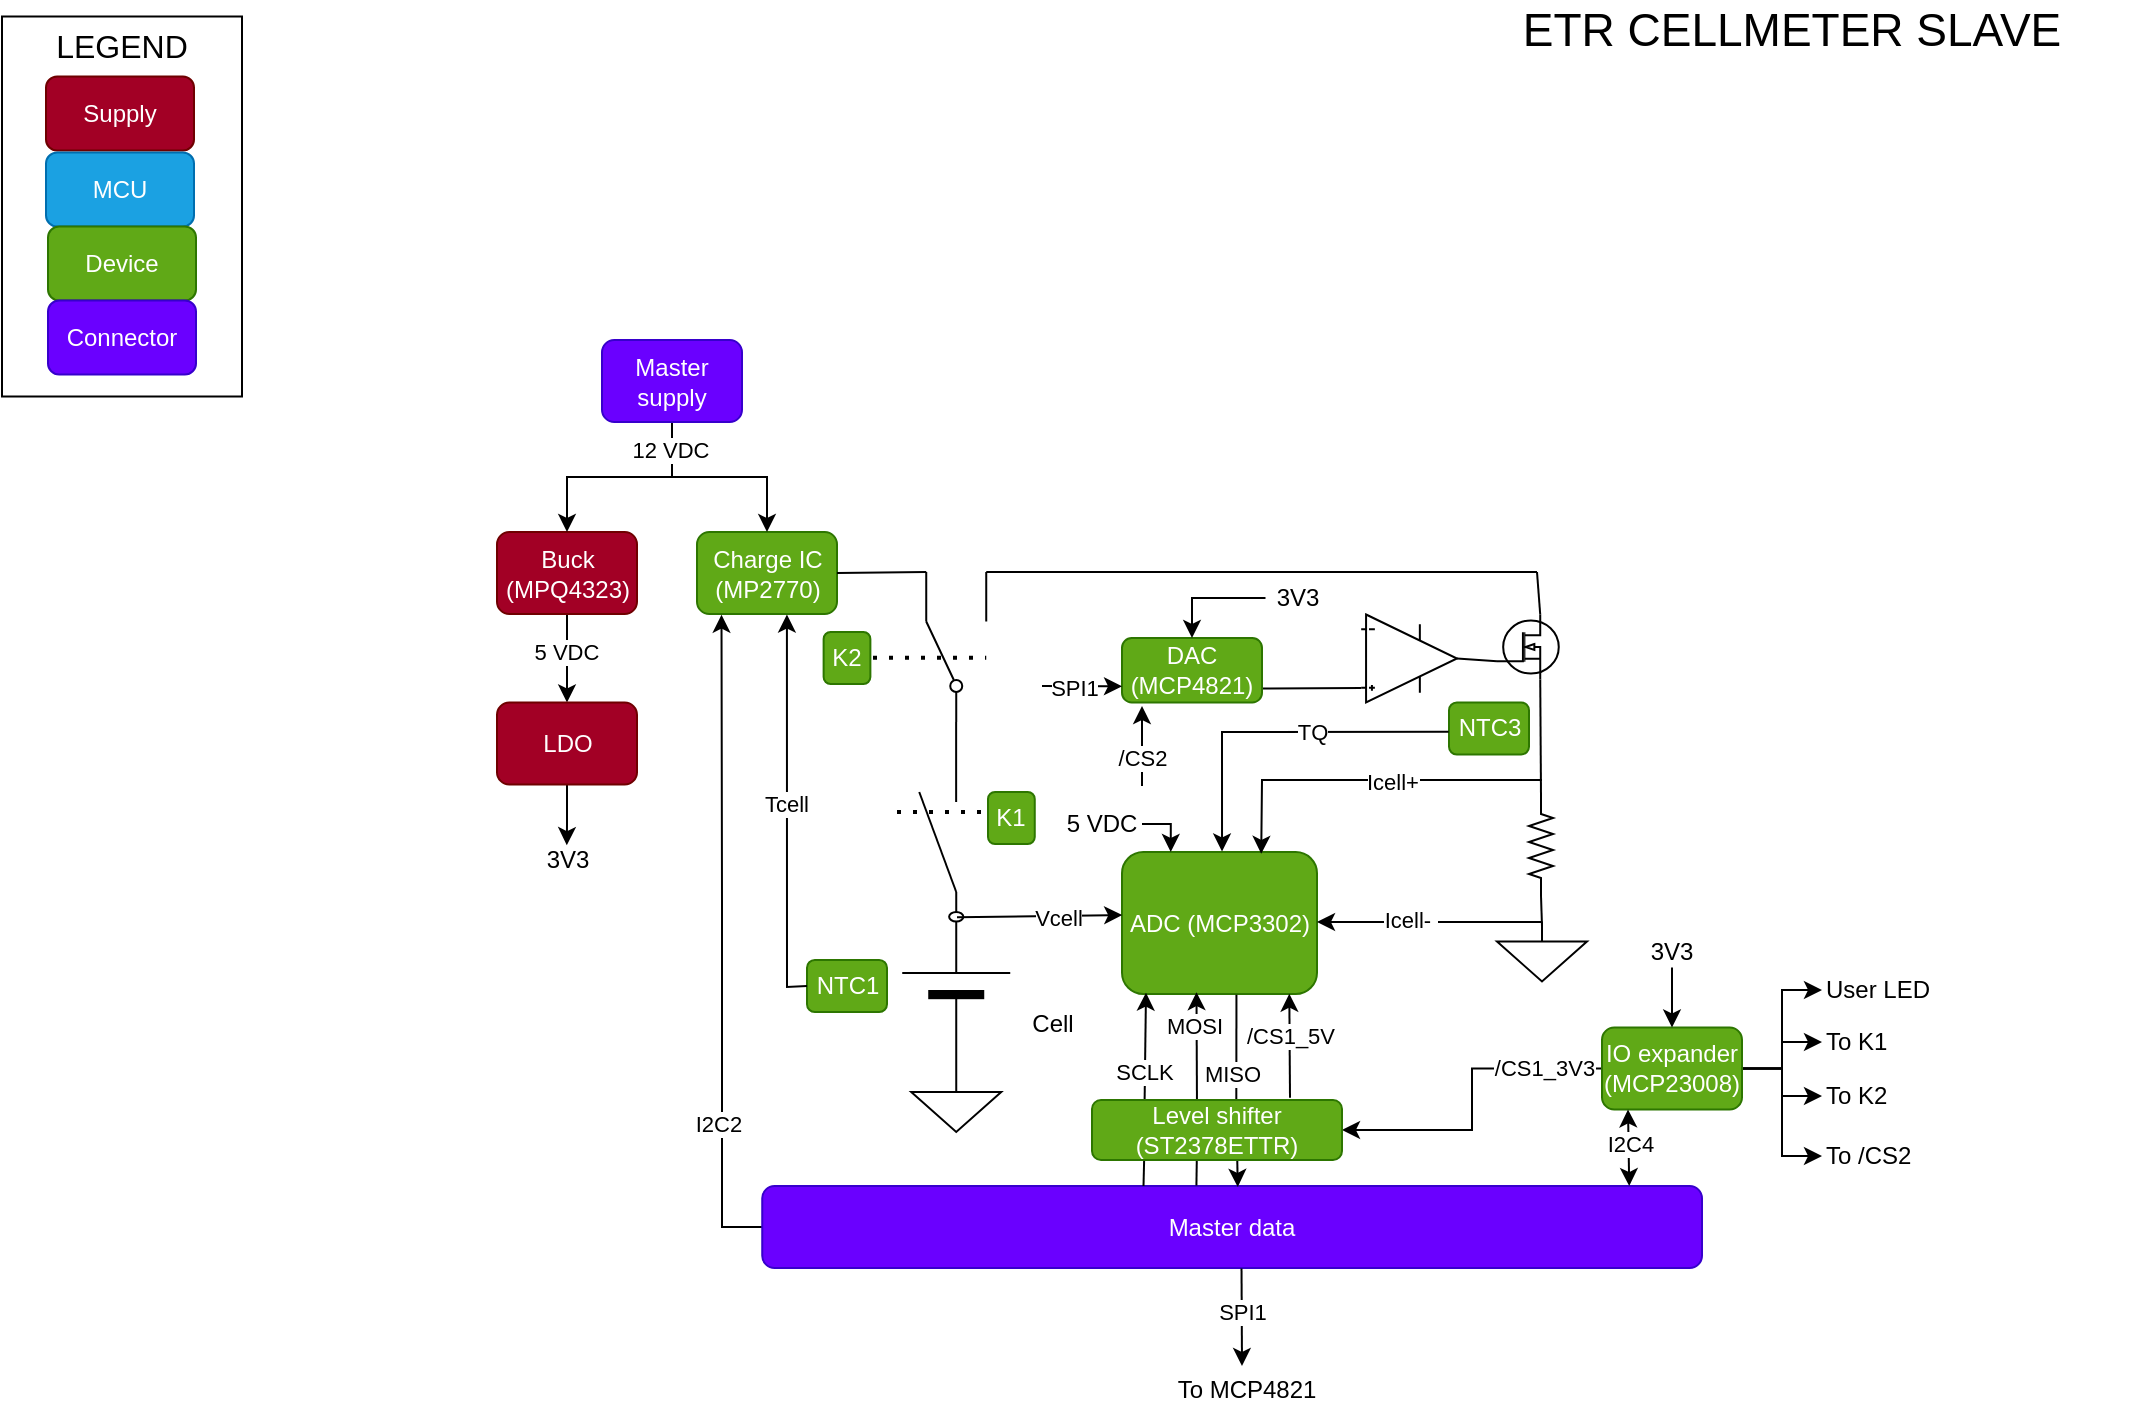 <mxfile version="24.7.8">
  <diagram name="Página-1" id="09JJ-2Q4v-_cBHMZNysy">
    <mxGraphModel dx="574" dy="334" grid="1" gridSize="10" guides="1" tooltips="1" connect="1" arrows="1" fold="1" page="1" pageScale="1" pageWidth="1169" pageHeight="827" math="0" shadow="0">
      <root>
        <mxCell id="0" />
        <mxCell id="1" parent="0" />
        <mxCell id="zhuEXethNhvUOcfG38XL-1" value="Supply" style="rounded=1;whiteSpace=wrap;html=1;fillColor=#a20025;fontColor=#ffffff;strokeColor=#6F0000;" parent="1" vertex="1">
          <mxGeometry x="102" y="68.25" width="74" height="37" as="geometry" />
        </mxCell>
        <mxCell id="zhuEXethNhvUOcfG38XL-2" value="MCU" style="rounded=1;whiteSpace=wrap;html=1;fillColor=#1ba1e2;fontColor=#ffffff;strokeColor=#006EAF;" parent="1" vertex="1">
          <mxGeometry x="102" y="106.25" width="74" height="37" as="geometry" />
        </mxCell>
        <mxCell id="zhuEXethNhvUOcfG38XL-3" value="Device" style="rounded=1;whiteSpace=wrap;html=1;fillColor=#60a917;fontColor=#ffffff;strokeColor=#2D7600;" parent="1" vertex="1">
          <mxGeometry x="103" y="143.25" width="74" height="37" as="geometry" />
        </mxCell>
        <mxCell id="zhuEXethNhvUOcfG38XL-4" value="&lt;font style=&quot;font-size: 16px;&quot;&gt;LEGEND&lt;/font&gt;" style="text;html=1;align=center;verticalAlign=middle;whiteSpace=wrap;rounded=0;" parent="1" vertex="1">
          <mxGeometry x="110" y="38.25" width="60" height="30" as="geometry" />
        </mxCell>
        <mxCell id="zhuEXethNhvUOcfG38XL-5" value="" style="rounded=0;whiteSpace=wrap;html=1;gradientColor=none;fillColor=none;" parent="1" vertex="1">
          <mxGeometry x="80" y="38.25" width="120" height="190" as="geometry" />
        </mxCell>
        <mxCell id="zhuEXethNhvUOcfG38XL-6" value="Connector" style="rounded=1;whiteSpace=wrap;html=1;fillColor=#6a00ff;fontColor=#ffffff;strokeColor=#3700CC;" parent="1" vertex="1">
          <mxGeometry x="103" y="180.25" width="74" height="37" as="geometry" />
        </mxCell>
        <mxCell id="zhuEXethNhvUOcfG38XL-7" value="" style="verticalLabelPosition=bottom;shadow=0;dashed=0;align=center;fillColor=strokeColor;html=1;verticalAlign=top;strokeWidth=1;shape=mxgraph.electrical.miscellaneous.monocell_battery;direction=north;" parent="1" vertex="1">
          <mxGeometry x="530.12" y="476" width="54" height="90" as="geometry" />
        </mxCell>
        <mxCell id="zhuEXethNhvUOcfG38XL-8" value="" style="pointerEvents=1;verticalLabelPosition=bottom;shadow=0;dashed=0;align=center;html=1;verticalAlign=top;shape=mxgraph.electrical.signal_sources.signal_ground;" parent="1" vertex="1">
          <mxGeometry x="534.62" y="566" width="45" height="30" as="geometry" />
        </mxCell>
        <mxCell id="zhuEXethNhvUOcfG38XL-10" value="" style="pointerEvents=1;verticalLabelPosition=bottom;shadow=0;dashed=0;align=center;html=1;verticalAlign=top;shape=mxgraph.electrical.electro-mechanical.twoWayContact2;elSwitchState=1;direction=north;" parent="1" vertex="1">
          <mxGeometry x="542.12" y="316" width="30" height="75" as="geometry" />
        </mxCell>
        <mxCell id="zhuEXethNhvUOcfG38XL-11" value="" style="endArrow=none;html=1;rounded=0;exitX=1;exitY=0.5;exitDx=0;exitDy=0;exitPerimeter=0;" parent="1" source="zhuEXethNhvUOcfG38XL-7" edge="1">
          <mxGeometry width="50" height="50" relative="1" as="geometry">
            <mxPoint x="556.37" y="476" as="sourcePoint" />
            <mxPoint x="538.62" y="426" as="targetPoint" />
          </mxGeometry>
        </mxCell>
        <mxCell id="zhuEXethNhvUOcfG38XL-12" value="" style="endArrow=none;html=1;rounded=0;" parent="1" edge="1">
          <mxGeometry width="50" height="50" relative="1" as="geometry">
            <mxPoint x="557.07" y="431" as="sourcePoint" />
            <mxPoint x="557.07" y="391" as="targetPoint" />
          </mxGeometry>
        </mxCell>
        <mxCell id="zhuEXethNhvUOcfG38XL-13" value="" style="endArrow=none;dashed=1;html=1;dashPattern=1 3;strokeWidth=2;rounded=0;entryX=0.028;entryY=0.385;entryDx=0;entryDy=0;entryPerimeter=0;" parent="1" edge="1">
          <mxGeometry width="50" height="50" relative="1" as="geometry">
            <mxPoint x="527.5" y="436" as="sourcePoint" />
            <mxPoint x="584.12" y="436.01" as="targetPoint" />
            <Array as="points">
              <mxPoint x="557.5" y="436" />
            </Array>
          </mxGeometry>
        </mxCell>
        <mxCell id="zhuEXethNhvUOcfG38XL-14" value="K1" style="rounded=1;whiteSpace=wrap;html=1;fillColor=#60a917;fontColor=#ffffff;strokeColor=#2D7600;" parent="1" vertex="1">
          <mxGeometry x="573" y="426" width="23.38" height="26" as="geometry" />
        </mxCell>
        <mxCell id="zhuEXethNhvUOcfG38XL-15" value="NTC1" style="rounded=1;whiteSpace=wrap;html=1;fillColor=#60a917;fontColor=#ffffff;strokeColor=#2D7600;" parent="1" vertex="1">
          <mxGeometry x="482.5" y="510" width="40" height="26" as="geometry" />
        </mxCell>
        <mxCell id="zhuEXethNhvUOcfG38XL-16" value="Charge IC (MP2770)" style="rounded=1;whiteSpace=wrap;html=1;fillColor=#60a917;fontColor=#ffffff;strokeColor=#2D7600;" parent="1" vertex="1">
          <mxGeometry x="427.5" y="296" width="70" height="41" as="geometry" />
        </mxCell>
        <mxCell id="zhuEXethNhvUOcfG38XL-17" value="ADC (MCP3302)" style="rounded=1;whiteSpace=wrap;html=1;fillColor=#60a917;fontColor=#ffffff;strokeColor=#2D7600;" parent="1" vertex="1">
          <mxGeometry x="640" y="456" width="97.5" height="71" as="geometry" />
        </mxCell>
        <mxCell id="zhuEXethNhvUOcfG38XL-18" value="" style="endArrow=none;html=1;rounded=0;entryX=1;entryY=0.5;entryDx=0;entryDy=0;exitX=1;exitY=0;exitDx=0;exitDy=0;" parent="1" source="zhuEXethNhvUOcfG38XL-10" target="zhuEXethNhvUOcfG38XL-16" edge="1">
          <mxGeometry width="50" height="50" relative="1" as="geometry">
            <mxPoint x="537.5" y="316" as="sourcePoint" />
            <mxPoint x="557.5" y="296" as="targetPoint" />
          </mxGeometry>
        </mxCell>
        <mxCell id="jWppwqNt7H5n1gRvK8t4-53" value="" style="edgeStyle=orthogonalEdgeStyle;rounded=0;orthogonalLoop=1;jettySize=auto;html=1;" edge="1" parent="1" source="zhuEXethNhvUOcfG38XL-20" target="jWppwqNt7H5n1gRvK8t4-52">
          <mxGeometry relative="1" as="geometry" />
        </mxCell>
        <mxCell id="jWppwqNt7H5n1gRvK8t4-55" value="5 VDC" style="edgeLabel;html=1;align=center;verticalAlign=middle;resizable=0;points=[];" vertex="1" connectable="0" parent="jWppwqNt7H5n1gRvK8t4-53">
          <mxGeometry x="-0.168" y="-1" relative="1" as="geometry">
            <mxPoint as="offset" />
          </mxGeometry>
        </mxCell>
        <mxCell id="zhuEXethNhvUOcfG38XL-20" value="Buck (MPQ4323)" style="rounded=1;whiteSpace=wrap;html=1;fillColor=#a20025;fontColor=#ffffff;strokeColor=#6F0000;" parent="1" vertex="1">
          <mxGeometry x="327.5" y="296" width="70" height="41" as="geometry" />
        </mxCell>
        <mxCell id="zhuEXethNhvUOcfG38XL-21" value="" style="ellipse;whiteSpace=wrap;html=1;fillColor=#FFFFFF;" parent="1" vertex="1">
          <mxGeometry x="553.56" y="486" width="7.12" height="4.75" as="geometry" />
        </mxCell>
        <mxCell id="zhuEXethNhvUOcfG38XL-22" value="" style="verticalLabelPosition=bottom;shadow=0;dashed=0;align=center;html=1;verticalAlign=top;shape=mxgraph.electrical.mosfets1.n-channel_mosfet_1;direction=east;" parent="1" vertex="1">
          <mxGeometry x="827.5" y="337.25" width="30.88" height="32.5" as="geometry" />
        </mxCell>
        <mxCell id="zhuEXethNhvUOcfG38XL-23" value="" style="verticalLabelPosition=bottom;shadow=0;dashed=0;align=center;html=1;verticalAlign=top;shape=mxgraph.electrical.abstract.operational_amp_1;" parent="1" vertex="1">
          <mxGeometry x="759.59" y="337.25" width="47.91" height="44" as="geometry" />
        </mxCell>
        <mxCell id="zhuEXethNhvUOcfG38XL-24" value="" style="endArrow=none;html=1;rounded=0;exitX=1;exitY=0.5;exitDx=0;exitDy=0;exitPerimeter=0;entryX=0;entryY=0.72;entryDx=0;entryDy=0;entryPerimeter=0;" parent="1" source="zhuEXethNhvUOcfG38XL-23" target="zhuEXethNhvUOcfG38XL-22" edge="1">
          <mxGeometry width="50" height="50" relative="1" as="geometry">
            <mxPoint x="677.5" y="386" as="sourcePoint" />
            <mxPoint x="727.5" y="336" as="targetPoint" />
          </mxGeometry>
        </mxCell>
        <mxCell id="zhuEXethNhvUOcfG38XL-26" value="" style="endArrow=none;html=1;rounded=0;exitX=0.967;exitY=0.782;exitDx=0;exitDy=0;exitPerimeter=0;entryX=0;entryY=0.835;entryDx=0;entryDy=0;entryPerimeter=0;" parent="1" source="jWppwqNt7H5n1gRvK8t4-11" target="zhuEXethNhvUOcfG38XL-23" edge="1">
          <mxGeometry width="50" height="50" relative="1" as="geometry">
            <mxPoint x="738.54" y="373.91" as="sourcePoint" />
            <mxPoint x="798.54" y="326.25" as="targetPoint" />
          </mxGeometry>
        </mxCell>
        <mxCell id="zhuEXethNhvUOcfG38XL-27" value="" style="pointerEvents=1;verticalLabelPosition=bottom;shadow=0;dashed=0;align=center;html=1;verticalAlign=top;shape=mxgraph.electrical.resistors.resistor_2;rotation=0;direction=south;" parent="1" vertex="1">
          <mxGeometry x="843.5" y="428" width="12" height="50" as="geometry" />
        </mxCell>
        <mxCell id="zhuEXethNhvUOcfG38XL-28" value="" style="pointerEvents=1;verticalLabelPosition=bottom;shadow=0;dashed=0;align=center;html=1;verticalAlign=top;shape=mxgraph.electrical.signal_sources.signal_ground;" parent="1" vertex="1">
          <mxGeometry x="827.5" y="490.75" width="45" height="30" as="geometry" />
        </mxCell>
        <mxCell id="zhuEXethNhvUOcfG38XL-29" value="" style="endArrow=classic;html=1;rounded=0;entryX=0.428;entryY=0.994;entryDx=0;entryDy=0;entryPerimeter=0;exitX=0;exitY=0.5;exitDx=0;exitDy=0;" parent="1" source="zhuEXethNhvUOcfG38XL-15" edge="1">
          <mxGeometry width="50" height="50" relative="1" as="geometry">
            <mxPoint x="480" y="523" as="sourcePoint" />
            <mxPoint x="472.46" y="337.254" as="targetPoint" />
            <Array as="points">
              <mxPoint x="472.5" y="523.5" />
            </Array>
          </mxGeometry>
        </mxCell>
        <mxCell id="zhuEXethNhvUOcfG38XL-30" value="Tcell" style="edgeLabel;html=1;align=center;verticalAlign=middle;resizable=0;points=[];" parent="zhuEXethNhvUOcfG38XL-29" vertex="1" connectable="0">
          <mxGeometry x="0.041" y="1" relative="1" as="geometry">
            <mxPoint as="offset" />
          </mxGeometry>
        </mxCell>
        <mxCell id="zhuEXethNhvUOcfG38XL-31" value="" style="edgeStyle=orthogonalEdgeStyle;rounded=0;orthogonalLoop=1;jettySize=auto;html=1;" parent="1" target="zhuEXethNhvUOcfG38XL-17" edge="1">
          <mxGeometry relative="1" as="geometry">
            <mxPoint x="850" y="491" as="sourcePoint" />
          </mxGeometry>
        </mxCell>
        <mxCell id="jWppwqNt7H5n1gRvK8t4-70" value="Icell-&amp;nbsp;" style="edgeLabel;html=1;align=center;verticalAlign=middle;resizable=0;points=[];" vertex="1" connectable="0" parent="zhuEXethNhvUOcfG38XL-31">
          <mxGeometry x="0.173" y="-1" relative="1" as="geometry">
            <mxPoint as="offset" />
          </mxGeometry>
        </mxCell>
        <mxCell id="zhuEXethNhvUOcfG38XL-34" value="" style="endArrow=classic;html=1;rounded=0;exitX=0.553;exitY=0.561;exitDx=0;exitDy=0;exitPerimeter=0;entryX=0.001;entryY=0.444;entryDx=0;entryDy=0;entryPerimeter=0;" parent="1" source="zhuEXethNhvUOcfG38XL-21" edge="1" target="zhuEXethNhvUOcfG38XL-17">
          <mxGeometry width="50" height="50" relative="1" as="geometry">
            <mxPoint x="647.5" y="506" as="sourcePoint" />
            <mxPoint x="640" y="490" as="targetPoint" />
          </mxGeometry>
        </mxCell>
        <mxCell id="zhuEXethNhvUOcfG38XL-35" value="Vcell" style="edgeLabel;html=1;align=center;verticalAlign=middle;resizable=0;points=[];" parent="zhuEXethNhvUOcfG38XL-34" vertex="1" connectable="0">
          <mxGeometry x="0.225" y="-1" relative="1" as="geometry">
            <mxPoint as="offset" />
          </mxGeometry>
        </mxCell>
        <mxCell id="zhuEXethNhvUOcfG38XL-36" value="K2" style="rounded=1;whiteSpace=wrap;html=1;fillColor=#60a917;fontColor=#ffffff;strokeColor=#2D7600;" parent="1" vertex="1">
          <mxGeometry x="490.81" y="346" width="23.38" height="26" as="geometry" />
        </mxCell>
        <mxCell id="zhuEXethNhvUOcfG38XL-37" value="" style="endArrow=none;dashed=1;html=1;dashPattern=1 3;strokeWidth=2;rounded=0;entryX=0.028;entryY=0.385;entryDx=0;entryDy=0;entryPerimeter=0;" parent="1" edge="1">
          <mxGeometry width="50" height="50" relative="1" as="geometry">
            <mxPoint x="515.5" y="358.83" as="sourcePoint" />
            <mxPoint x="572.12" y="358.84" as="targetPoint" />
            <Array as="points">
              <mxPoint x="545.5" y="358.83" />
            </Array>
          </mxGeometry>
        </mxCell>
        <mxCell id="zhuEXethNhvUOcfG38XL-38" value="" style="endArrow=classic;html=1;rounded=0;entryX=0.714;entryY=0.013;entryDx=0;entryDy=0;entryPerimeter=0;" parent="1" target="zhuEXethNhvUOcfG38XL-17" edge="1">
          <mxGeometry width="50" height="50" relative="1" as="geometry">
            <mxPoint x="850" y="420" as="sourcePoint" />
            <mxPoint x="707.5" y="446" as="targetPoint" />
            <Array as="points">
              <mxPoint x="710" y="420" />
            </Array>
          </mxGeometry>
        </mxCell>
        <mxCell id="zhuEXethNhvUOcfG38XL-39" value="Icell+" style="edgeLabel;html=1;align=center;verticalAlign=middle;resizable=0;points=[];" parent="zhuEXethNhvUOcfG38XL-38" vertex="1" connectable="0">
          <mxGeometry x="-0.154" y="1" relative="1" as="geometry">
            <mxPoint as="offset" />
          </mxGeometry>
        </mxCell>
        <mxCell id="zhuEXethNhvUOcfG38XL-40" value="" style="endArrow=none;html=1;rounded=0;exitX=0;exitY=0.5;exitDx=0;exitDy=0;exitPerimeter=0;entryX=0.7;entryY=1;entryDx=0;entryDy=0;entryPerimeter=0;" parent="1" source="zhuEXethNhvUOcfG38XL-27" target="zhuEXethNhvUOcfG38XL-22" edge="1">
          <mxGeometry width="50" height="50" relative="1" as="geometry">
            <mxPoint x="857.5" y="456" as="sourcePoint" />
            <mxPoint x="827.5" y="376" as="targetPoint" />
          </mxGeometry>
        </mxCell>
        <mxCell id="zhuEXethNhvUOcfG38XL-41" value="" style="endArrow=none;html=1;rounded=0;exitX=1;exitY=1;exitDx=0;exitDy=0;" parent="1" source="zhuEXethNhvUOcfG38XL-10" edge="1">
          <mxGeometry width="50" height="50" relative="1" as="geometry">
            <mxPoint x="577.5" y="316" as="sourcePoint" />
            <mxPoint x="847.5" y="316" as="targetPoint" />
          </mxGeometry>
        </mxCell>
        <mxCell id="zhuEXethNhvUOcfG38XL-42" value="" style="endArrow=none;html=1;rounded=0;exitX=0.7;exitY=0;exitDx=0;exitDy=0;exitPerimeter=0;" parent="1" source="zhuEXethNhvUOcfG38XL-22" edge="1">
          <mxGeometry width="50" height="50" relative="1" as="geometry">
            <mxPoint x="787.5" y="356" as="sourcePoint" />
            <mxPoint x="847.5" y="316" as="targetPoint" />
            <Array as="points" />
          </mxGeometry>
        </mxCell>
        <mxCell id="zhuEXethNhvUOcfG38XL-43" value="NTC3" style="rounded=1;whiteSpace=wrap;html=1;fillColor=#60a917;fontColor=#ffffff;strokeColor=#2D7600;" parent="1" vertex="1">
          <mxGeometry x="803.5" y="381.25" width="40" height="26" as="geometry" />
        </mxCell>
        <mxCell id="zhuEXethNhvUOcfG38XL-44" value="" style="endArrow=classic;html=1;rounded=0;entryX=0.513;entryY=-0.004;entryDx=0;entryDy=0;exitX=-0.004;exitY=0.564;exitDx=0;exitDy=0;exitPerimeter=0;entryPerimeter=0;" parent="1" source="zhuEXethNhvUOcfG38XL-43" target="zhuEXethNhvUOcfG38XL-17" edge="1">
          <mxGeometry width="50" height="50" relative="1" as="geometry">
            <mxPoint x="767.5" y="396" as="sourcePoint" />
            <mxPoint x="687.5" y="436" as="targetPoint" />
            <Array as="points">
              <mxPoint x="690" y="396" />
            </Array>
          </mxGeometry>
        </mxCell>
        <mxCell id="zhuEXethNhvUOcfG38XL-45" value="TQ" style="edgeLabel;html=1;align=center;verticalAlign=middle;resizable=0;points=[];" parent="zhuEXethNhvUOcfG38XL-44" vertex="1" connectable="0">
          <mxGeometry x="-0.207" relative="1" as="geometry">
            <mxPoint as="offset" />
          </mxGeometry>
        </mxCell>
        <mxCell id="zhuEXethNhvUOcfG38XL-47" value="" style="endArrow=none;html=1;rounded=0;entryX=1;entryY=0.5;entryDx=0;entryDy=0;entryPerimeter=0;" parent="1" target="zhuEXethNhvUOcfG38XL-27" edge="1">
          <mxGeometry width="50" height="50" relative="1" as="geometry">
            <mxPoint x="850" y="493" as="sourcePoint" />
            <mxPoint x="880" y="443" as="targetPoint" />
          </mxGeometry>
        </mxCell>
        <mxCell id="jWppwqNt7H5n1gRvK8t4-41" style="edgeStyle=orthogonalEdgeStyle;rounded=0;orthogonalLoop=1;jettySize=auto;html=1;" edge="1" parent="1" source="jWppwqNt7H5n1gRvK8t4-1" target="zhuEXethNhvUOcfG38XL-16">
          <mxGeometry relative="1" as="geometry" />
        </mxCell>
        <mxCell id="jWppwqNt7H5n1gRvK8t4-42" style="edgeStyle=orthogonalEdgeStyle;rounded=0;orthogonalLoop=1;jettySize=auto;html=1;entryX=0.5;entryY=0;entryDx=0;entryDy=0;" edge="1" parent="1" source="jWppwqNt7H5n1gRvK8t4-1" target="zhuEXethNhvUOcfG38XL-20">
          <mxGeometry relative="1" as="geometry" />
        </mxCell>
        <mxCell id="jWppwqNt7H5n1gRvK8t4-43" value="12 VDC" style="edgeLabel;html=1;align=center;verticalAlign=middle;resizable=0;points=[];" vertex="1" connectable="0" parent="jWppwqNt7H5n1gRvK8t4-42">
          <mxGeometry x="-0.743" y="-1" relative="1" as="geometry">
            <mxPoint as="offset" />
          </mxGeometry>
        </mxCell>
        <mxCell id="jWppwqNt7H5n1gRvK8t4-1" value="Master supply" style="rounded=1;whiteSpace=wrap;html=1;fillColor=#6a00ff;fontColor=#ffffff;strokeColor=#3700CC;" vertex="1" parent="1">
          <mxGeometry x="380" y="200" width="70" height="41" as="geometry" />
        </mxCell>
        <mxCell id="jWppwqNt7H5n1gRvK8t4-19" style="edgeStyle=orthogonalEdgeStyle;rounded=0;orthogonalLoop=1;jettySize=auto;html=1;entryX=0.175;entryY=1.009;entryDx=0;entryDy=0;entryPerimeter=0;" edge="1" parent="1" source="jWppwqNt7H5n1gRvK8t4-2" target="zhuEXethNhvUOcfG38XL-16">
          <mxGeometry relative="1" as="geometry">
            <mxPoint x="440" y="343" as="targetPoint" />
            <Array as="points">
              <mxPoint x="440" y="644" />
              <mxPoint x="440" y="480" />
            </Array>
          </mxGeometry>
        </mxCell>
        <mxCell id="jWppwqNt7H5n1gRvK8t4-20" value="I2C2" style="edgeLabel;html=1;align=center;verticalAlign=middle;resizable=0;points=[];" vertex="1" connectable="0" parent="jWppwqNt7H5n1gRvK8t4-19">
          <mxGeometry x="-0.562" y="2" relative="1" as="geometry">
            <mxPoint as="offset" />
          </mxGeometry>
        </mxCell>
        <mxCell id="jWppwqNt7H5n1gRvK8t4-2" value="Master data" style="rounded=1;whiteSpace=wrap;html=1;fillColor=#6a00ff;fontColor=#ffffff;strokeColor=#3700CC;" vertex="1" parent="1">
          <mxGeometry x="460.12" y="623" width="469.88" height="41" as="geometry" />
        </mxCell>
        <mxCell id="jWppwqNt7H5n1gRvK8t4-35" style="edgeStyle=orthogonalEdgeStyle;rounded=0;orthogonalLoop=1;jettySize=auto;html=1;entryX=0;entryY=0.5;entryDx=0;entryDy=0;" edge="1" parent="1" source="jWppwqNt7H5n1gRvK8t4-7" target="jWppwqNt7H5n1gRvK8t4-33">
          <mxGeometry relative="1" as="geometry" />
        </mxCell>
        <mxCell id="jWppwqNt7H5n1gRvK8t4-36" style="edgeStyle=orthogonalEdgeStyle;rounded=0;orthogonalLoop=1;jettySize=auto;html=1;entryX=0;entryY=0.5;entryDx=0;entryDy=0;" edge="1" parent="1" source="jWppwqNt7H5n1gRvK8t4-7" target="jWppwqNt7H5n1gRvK8t4-16">
          <mxGeometry relative="1" as="geometry" />
        </mxCell>
        <mxCell id="jWppwqNt7H5n1gRvK8t4-37" style="edgeStyle=orthogonalEdgeStyle;rounded=0;orthogonalLoop=1;jettySize=auto;html=1;entryX=0;entryY=0.5;entryDx=0;entryDy=0;" edge="1" parent="1" source="jWppwqNt7H5n1gRvK8t4-7" target="jWppwqNt7H5n1gRvK8t4-17">
          <mxGeometry relative="1" as="geometry" />
        </mxCell>
        <mxCell id="jWppwqNt7H5n1gRvK8t4-38" style="edgeStyle=orthogonalEdgeStyle;rounded=0;orthogonalLoop=1;jettySize=auto;html=1;entryX=0;entryY=0.5;entryDx=0;entryDy=0;" edge="1" parent="1" source="jWppwqNt7H5n1gRvK8t4-7" target="jWppwqNt7H5n1gRvK8t4-31">
          <mxGeometry relative="1" as="geometry" />
        </mxCell>
        <mxCell id="jWppwqNt7H5n1gRvK8t4-96" style="edgeStyle=orthogonalEdgeStyle;rounded=0;orthogonalLoop=1;jettySize=auto;html=1;entryX=1;entryY=0.5;entryDx=0;entryDy=0;" edge="1" parent="1" source="jWppwqNt7H5n1gRvK8t4-7" target="jWppwqNt7H5n1gRvK8t4-93">
          <mxGeometry relative="1" as="geometry" />
        </mxCell>
        <mxCell id="jWppwqNt7H5n1gRvK8t4-97" value="/CS1_3V3" style="edgeLabel;html=1;align=center;verticalAlign=middle;resizable=0;points=[];" vertex="1" connectable="0" parent="jWppwqNt7H5n1gRvK8t4-96">
          <mxGeometry x="-0.372" y="1" relative="1" as="geometry">
            <mxPoint x="21" y="-1" as="offset" />
          </mxGeometry>
        </mxCell>
        <mxCell id="jWppwqNt7H5n1gRvK8t4-7" value="IO expander&lt;div&gt;(MCP23008)&lt;/div&gt;" style="rounded=1;whiteSpace=wrap;html=1;fillColor=#60a917;fontColor=#ffffff;strokeColor=#2D7600;" vertex="1" parent="1">
          <mxGeometry x="880" y="543.74" width="70" height="41" as="geometry" />
        </mxCell>
        <mxCell id="jWppwqNt7H5n1gRvK8t4-8" value="" style="endArrow=classic;startArrow=classic;html=1;rounded=0;exitX=0.83;exitY=-0.018;exitDx=0;exitDy=0;exitPerimeter=0;entryX=0.5;entryY=1;entryDx=0;entryDy=0;" edge="1" parent="1">
          <mxGeometry width="50" height="50" relative="1" as="geometry">
            <mxPoint x="893.62" y="623.002" as="sourcePoint" />
            <mxPoint x="893" y="584.74" as="targetPoint" />
          </mxGeometry>
        </mxCell>
        <mxCell id="jWppwqNt7H5n1gRvK8t4-18" value="I2C4" style="edgeLabel;html=1;align=center;verticalAlign=middle;resizable=0;points=[];" vertex="1" connectable="0" parent="jWppwqNt7H5n1gRvK8t4-8">
          <mxGeometry x="0.09" y="-1" relative="1" as="geometry">
            <mxPoint x="-1" as="offset" />
          </mxGeometry>
        </mxCell>
        <mxCell id="jWppwqNt7H5n1gRvK8t4-11" value="DAC (MCP4821)" style="rounded=1;whiteSpace=wrap;html=1;fillColor=#60a917;fontColor=#ffffff;strokeColor=#2D7600;" vertex="1" parent="1">
          <mxGeometry x="640" y="349" width="70" height="32.25" as="geometry" />
        </mxCell>
        <mxCell id="jWppwqNt7H5n1gRvK8t4-16" value="To K1" style="text;html=1;align=left;verticalAlign=middle;whiteSpace=wrap;rounded=0;" vertex="1" parent="1">
          <mxGeometry x="990" y="536" width="60" height="30" as="geometry" />
        </mxCell>
        <mxCell id="jWppwqNt7H5n1gRvK8t4-17" value="To K2" style="text;html=1;align=left;verticalAlign=middle;whiteSpace=wrap;rounded=0;" vertex="1" parent="1">
          <mxGeometry x="990" y="563" width="60" height="30" as="geometry" />
        </mxCell>
        <mxCell id="jWppwqNt7H5n1gRvK8t4-22" value="" style="endArrow=classic;html=1;rounded=0;exitX=0.51;exitY=1.005;exitDx=0;exitDy=0;exitPerimeter=0;" edge="1" parent="1" source="jWppwqNt7H5n1gRvK8t4-2">
          <mxGeometry width="50" height="50" relative="1" as="geometry">
            <mxPoint x="590" y="623" as="sourcePoint" />
            <mxPoint x="700" y="713" as="targetPoint" />
          </mxGeometry>
        </mxCell>
        <mxCell id="jWppwqNt7H5n1gRvK8t4-24" value="SPI1" style="edgeLabel;html=1;align=center;verticalAlign=middle;resizable=0;points=[];" vertex="1" connectable="0" parent="jWppwqNt7H5n1gRvK8t4-22">
          <mxGeometry x="-0.117" relative="1" as="geometry">
            <mxPoint as="offset" />
          </mxGeometry>
        </mxCell>
        <mxCell id="jWppwqNt7H5n1gRvK8t4-25" value="To MCP4821" style="text;html=1;align=center;verticalAlign=middle;whiteSpace=wrap;rounded=0;" vertex="1" parent="1">
          <mxGeometry x="661.25" y="710" width="82.5" height="30" as="geometry" />
        </mxCell>
        <mxCell id="jWppwqNt7H5n1gRvK8t4-26" value="" style="endArrow=classic;html=1;rounded=0;entryX=0;entryY=0.75;entryDx=0;entryDy=0;" edge="1" parent="1" target="jWppwqNt7H5n1gRvK8t4-11">
          <mxGeometry width="50" height="50" relative="1" as="geometry">
            <mxPoint x="600" y="373" as="sourcePoint" />
            <mxPoint x="640" y="364.88" as="targetPoint" />
          </mxGeometry>
        </mxCell>
        <mxCell id="jWppwqNt7H5n1gRvK8t4-27" value="SPI1" style="edgeLabel;html=1;align=center;verticalAlign=middle;resizable=0;points=[];" vertex="1" connectable="0" parent="jWppwqNt7H5n1gRvK8t4-26">
          <mxGeometry x="-0.208" y="-1" relative="1" as="geometry">
            <mxPoint as="offset" />
          </mxGeometry>
        </mxCell>
        <mxCell id="jWppwqNt7H5n1gRvK8t4-28" value="" style="endArrow=classic;html=1;rounded=0;" edge="1" parent="1">
          <mxGeometry width="50" height="50" relative="1" as="geometry">
            <mxPoint x="650" y="423" as="sourcePoint" />
            <mxPoint x="650" y="383" as="targetPoint" />
          </mxGeometry>
        </mxCell>
        <mxCell id="jWppwqNt7H5n1gRvK8t4-29" value="/CS2" style="edgeLabel;html=1;align=center;verticalAlign=middle;resizable=0;points=[];" vertex="1" connectable="0" parent="jWppwqNt7H5n1gRvK8t4-28">
          <mxGeometry x="-0.265" relative="1" as="geometry">
            <mxPoint as="offset" />
          </mxGeometry>
        </mxCell>
        <mxCell id="jWppwqNt7H5n1gRvK8t4-31" value="To /CS2" style="text;html=1;align=left;verticalAlign=middle;whiteSpace=wrap;rounded=0;" vertex="1" parent="1">
          <mxGeometry x="990" y="593" width="60" height="30" as="geometry" />
        </mxCell>
        <mxCell id="jWppwqNt7H5n1gRvK8t4-33" value="User LED" style="text;html=1;align=left;verticalAlign=middle;whiteSpace=wrap;rounded=0;" vertex="1" parent="1">
          <mxGeometry x="990" y="510" width="60" height="30" as="geometry" />
        </mxCell>
        <mxCell id="jWppwqNt7H5n1gRvK8t4-39" value="&lt;font style=&quot;font-size: 23px;&quot;&gt;ETR CELLMETER SLAVE&lt;/font&gt;" style="text;html=1;align=center;verticalAlign=middle;whiteSpace=wrap;rounded=0;" vertex="1" parent="1">
          <mxGeometry x="800" y="30" width="350" height="30" as="geometry" />
        </mxCell>
        <mxCell id="jWppwqNt7H5n1gRvK8t4-40" value="Cell" style="text;html=1;align=center;verticalAlign=middle;resizable=0;points=[];autosize=1;strokeColor=none;fillColor=none;" vertex="1" parent="1">
          <mxGeometry x="585" y="527" width="40" height="30" as="geometry" />
        </mxCell>
        <mxCell id="jWppwqNt7H5n1gRvK8t4-56" value="" style="edgeStyle=orthogonalEdgeStyle;rounded=0;orthogonalLoop=1;jettySize=auto;html=1;entryX=0.497;entryY=0.037;entryDx=0;entryDy=0;entryPerimeter=0;" edge="1" parent="1" source="jWppwqNt7H5n1gRvK8t4-52" target="jWppwqNt7H5n1gRvK8t4-66">
          <mxGeometry relative="1" as="geometry">
            <mxPoint x="362.52" y="448" as="targetPoint" />
          </mxGeometry>
        </mxCell>
        <mxCell id="jWppwqNt7H5n1gRvK8t4-52" value="LDO" style="rounded=1;whiteSpace=wrap;html=1;fillColor=#a20025;fontColor=#ffffff;strokeColor=#6F0000;" vertex="1" parent="1">
          <mxGeometry x="327.5" y="381.25" width="70" height="41" as="geometry" />
        </mxCell>
        <mxCell id="jWppwqNt7H5n1gRvK8t4-58" value="" style="edgeStyle=orthogonalEdgeStyle;rounded=0;orthogonalLoop=1;jettySize=auto;html=1;" edge="1" parent="1" source="jWppwqNt7H5n1gRvK8t4-57" target="jWppwqNt7H5n1gRvK8t4-7">
          <mxGeometry relative="1" as="geometry" />
        </mxCell>
        <mxCell id="jWppwqNt7H5n1gRvK8t4-57" value="3V3" style="text;html=1;align=center;verticalAlign=middle;whiteSpace=wrap;rounded=0;" vertex="1" parent="1">
          <mxGeometry x="899" y="497.75" width="32" height="16" as="geometry" />
        </mxCell>
        <mxCell id="jWppwqNt7H5n1gRvK8t4-66" value="3V3" style="text;html=1;align=center;verticalAlign=middle;whiteSpace=wrap;rounded=0;" vertex="1" parent="1">
          <mxGeometry x="346.5" y="452" width="32" height="16" as="geometry" />
        </mxCell>
        <mxCell id="jWppwqNt7H5n1gRvK8t4-69" style="edgeStyle=orthogonalEdgeStyle;rounded=0;orthogonalLoop=1;jettySize=auto;html=1;entryX=0.5;entryY=0;entryDx=0;entryDy=0;" edge="1" parent="1" source="jWppwqNt7H5n1gRvK8t4-67" target="jWppwqNt7H5n1gRvK8t4-11">
          <mxGeometry relative="1" as="geometry" />
        </mxCell>
        <mxCell id="jWppwqNt7H5n1gRvK8t4-67" value="3V3" style="text;html=1;align=center;verticalAlign=middle;whiteSpace=wrap;rounded=0;" vertex="1" parent="1">
          <mxGeometry x="711.75" y="321" width="32" height="16" as="geometry" />
        </mxCell>
        <mxCell id="jWppwqNt7H5n1gRvK8t4-74" value="" style="endArrow=none;html=1;rounded=0;entryX=0;entryY=0.5;entryDx=0;entryDy=0;entryPerimeter=0;exitX=0.462;exitY=-0.007;exitDx=0;exitDy=0;exitPerimeter=0;" edge="1" parent="1" source="jWppwqNt7H5n1gRvK8t4-2">
          <mxGeometry width="50" height="50" relative="1" as="geometry">
            <mxPoint x="680" y="620" as="sourcePoint" />
            <mxPoint x="677.5" y="602.74" as="targetPoint" />
          </mxGeometry>
        </mxCell>
        <mxCell id="jWppwqNt7H5n1gRvK8t4-76" value="" style="endArrow=classic;html=1;rounded=0;exitX=1;exitY=0.5;exitDx=0;exitDy=0;exitPerimeter=0;entryX=0.382;entryY=0.987;entryDx=0;entryDy=0;entryPerimeter=0;" edge="1" parent="1" target="zhuEXethNhvUOcfG38XL-17">
          <mxGeometry width="50" height="50" relative="1" as="geometry">
            <mxPoint x="677.5" y="584.74" as="sourcePoint" />
            <mxPoint x="680" y="530" as="targetPoint" />
          </mxGeometry>
        </mxCell>
        <mxCell id="jWppwqNt7H5n1gRvK8t4-87" value="MOSI" style="edgeLabel;html=1;align=center;verticalAlign=middle;resizable=0;points=[];" vertex="1" connectable="0" parent="jWppwqNt7H5n1gRvK8t4-76">
          <mxGeometry x="0.186" y="1" relative="1" as="geometry">
            <mxPoint x="-1" y="-7" as="offset" />
          </mxGeometry>
        </mxCell>
        <mxCell id="jWppwqNt7H5n1gRvK8t4-77" value="" style="endArrow=none;html=1;rounded=0;exitX=0.066;exitY=0.518;exitDx=0;exitDy=0;exitPerimeter=0;entryX=0.587;entryY=1.006;entryDx=0;entryDy=0;entryPerimeter=0;" edge="1" parent="1" target="zhuEXethNhvUOcfG38XL-17">
          <mxGeometry width="50" height="50" relative="1" as="geometry">
            <mxPoint x="697.14" y="585.928" as="sourcePoint" />
            <mxPoint x="700" y="530" as="targetPoint" />
          </mxGeometry>
        </mxCell>
        <mxCell id="jWppwqNt7H5n1gRvK8t4-88" value="MISO" style="edgeLabel;html=1;align=center;verticalAlign=middle;resizable=0;points=[];" vertex="1" connectable="0" parent="jWppwqNt7H5n1gRvK8t4-77">
          <mxGeometry x="-0.568" y="1" relative="1" as="geometry">
            <mxPoint x="-1" y="-7" as="offset" />
          </mxGeometry>
        </mxCell>
        <mxCell id="jWppwqNt7H5n1gRvK8t4-80" value="" style="endArrow=classic;html=1;rounded=0;exitX=1;exitY=0.5;exitDx=0;exitDy=0;exitPerimeter=0;entryX=0.506;entryY=0.011;entryDx=0;entryDy=0;entryPerimeter=0;" edge="1" parent="1" target="jWppwqNt7H5n1gRvK8t4-2">
          <mxGeometry width="50" height="50" relative="1" as="geometry">
            <mxPoint x="697.5" y="602.74" as="sourcePoint" />
            <mxPoint x="710" y="610" as="targetPoint" />
          </mxGeometry>
        </mxCell>
        <mxCell id="jWppwqNt7H5n1gRvK8t4-84" value="" style="endArrow=none;html=1;rounded=0;entryX=0;entryY=0.5;entryDx=0;entryDy=0;entryPerimeter=0;exitX=0.462;exitY=-0.007;exitDx=0;exitDy=0;exitPerimeter=0;" edge="1" parent="1">
          <mxGeometry width="50" height="50" relative="1" as="geometry">
            <mxPoint x="650.75" y="623" as="sourcePoint" />
            <mxPoint x="651.25" y="602.74" as="targetPoint" />
          </mxGeometry>
        </mxCell>
        <mxCell id="jWppwqNt7H5n1gRvK8t4-85" value="" style="endArrow=classic;html=1;rounded=0;exitX=1;exitY=0.5;exitDx=0;exitDy=0;exitPerimeter=0;entryX=0.123;entryY=0.991;entryDx=0;entryDy=0;entryPerimeter=0;" edge="1" parent="1" target="zhuEXethNhvUOcfG38XL-17">
          <mxGeometry width="50" height="50" relative="1" as="geometry">
            <mxPoint x="651.25" y="584.74" as="sourcePoint" />
            <mxPoint x="650.75" y="527" as="targetPoint" />
          </mxGeometry>
        </mxCell>
        <mxCell id="jWppwqNt7H5n1gRvK8t4-86" value="SCLK" style="edgeLabel;html=1;align=center;verticalAlign=middle;resizable=0;points=[];" vertex="1" connectable="0" parent="jWppwqNt7H5n1gRvK8t4-85">
          <mxGeometry x="-0.27" y="-1" relative="1" as="geometry">
            <mxPoint x="-2" y="2" as="offset" />
          </mxGeometry>
        </mxCell>
        <mxCell id="jWppwqNt7H5n1gRvK8t4-91" style="edgeStyle=orthogonalEdgeStyle;rounded=0;orthogonalLoop=1;jettySize=auto;html=1;entryX=0.25;entryY=0;entryDx=0;entryDy=0;" edge="1" parent="1" source="jWppwqNt7H5n1gRvK8t4-90" target="zhuEXethNhvUOcfG38XL-17">
          <mxGeometry relative="1" as="geometry">
            <Array as="points">
              <mxPoint x="664" y="442" />
            </Array>
          </mxGeometry>
        </mxCell>
        <mxCell id="jWppwqNt7H5n1gRvK8t4-90" value="5 VDC" style="text;html=1;align=center;verticalAlign=middle;whiteSpace=wrap;rounded=0;" vertex="1" parent="1">
          <mxGeometry x="610" y="432" width="40" height="20" as="geometry" />
        </mxCell>
        <mxCell id="jWppwqNt7H5n1gRvK8t4-93" value="Level shifter&lt;div&gt;(ST2378ETTR)&lt;/div&gt;" style="rounded=1;whiteSpace=wrap;html=1;fillColor=#60a917;fontColor=#ffffff;strokeColor=#2D7600;" vertex="1" parent="1">
          <mxGeometry x="625" y="580" width="125" height="30" as="geometry" />
        </mxCell>
        <mxCell id="jWppwqNt7H5n1gRvK8t4-94" value="" style="endArrow=classic;html=1;rounded=0;exitX=0.792;exitY=-0.039;exitDx=0;exitDy=0;exitPerimeter=0;entryX=0.858;entryY=0.998;entryDx=0;entryDy=0;entryPerimeter=0;" edge="1" parent="1" source="jWppwqNt7H5n1gRvK8t4-93" target="zhuEXethNhvUOcfG38XL-17">
          <mxGeometry width="50" height="50" relative="1" as="geometry">
            <mxPoint x="650" y="630" as="sourcePoint" />
            <mxPoint x="719" y="527" as="targetPoint" />
          </mxGeometry>
        </mxCell>
        <mxCell id="jWppwqNt7H5n1gRvK8t4-95" value="/CS1_5V" style="edgeLabel;html=1;align=center;verticalAlign=middle;resizable=0;points=[];" vertex="1" connectable="0" parent="jWppwqNt7H5n1gRvK8t4-94">
          <mxGeometry x="0.207" relative="1" as="geometry">
            <mxPoint as="offset" />
          </mxGeometry>
        </mxCell>
      </root>
    </mxGraphModel>
  </diagram>
</mxfile>
